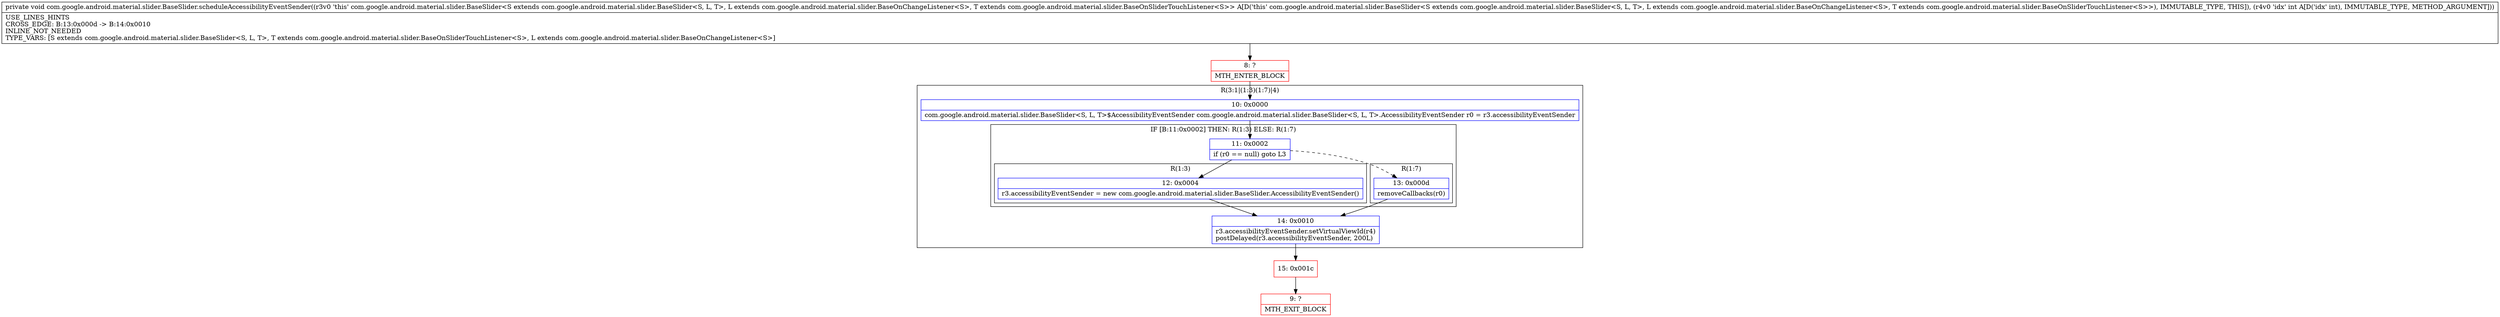 digraph "CFG forcom.google.android.material.slider.BaseSlider.scheduleAccessibilityEventSender(I)V" {
subgraph cluster_Region_456477952 {
label = "R(3:1|(1:3)(1:7)|4)";
node [shape=record,color=blue];
Node_10 [shape=record,label="{10\:\ 0x0000|com.google.android.material.slider.BaseSlider\<S, L, T\>$AccessibilityEventSender com.google.android.material.slider.BaseSlider\<S, L, T\>.AccessibilityEventSender r0 = r3.accessibilityEventSender\l}"];
subgraph cluster_IfRegion_748748842 {
label = "IF [B:11:0x0002] THEN: R(1:3) ELSE: R(1:7)";
node [shape=record,color=blue];
Node_11 [shape=record,label="{11\:\ 0x0002|if (r0 == null) goto L3\l}"];
subgraph cluster_Region_877667930 {
label = "R(1:3)";
node [shape=record,color=blue];
Node_12 [shape=record,label="{12\:\ 0x0004|r3.accessibilityEventSender = new com.google.android.material.slider.BaseSlider.AccessibilityEventSender()\l}"];
}
subgraph cluster_Region_293173837 {
label = "R(1:7)";
node [shape=record,color=blue];
Node_13 [shape=record,label="{13\:\ 0x000d|removeCallbacks(r0)\l}"];
}
}
Node_14 [shape=record,label="{14\:\ 0x0010|r3.accessibilityEventSender.setVirtualViewId(r4)\lpostDelayed(r3.accessibilityEventSender, 200L)\l}"];
}
Node_8 [shape=record,color=red,label="{8\:\ ?|MTH_ENTER_BLOCK\l}"];
Node_15 [shape=record,color=red,label="{15\:\ 0x001c}"];
Node_9 [shape=record,color=red,label="{9\:\ ?|MTH_EXIT_BLOCK\l}"];
MethodNode[shape=record,label="{private void com.google.android.material.slider.BaseSlider.scheduleAccessibilityEventSender((r3v0 'this' com.google.android.material.slider.BaseSlider\<S extends com.google.android.material.slider.BaseSlider\<S, L, T\>, L extends com.google.android.material.slider.BaseOnChangeListener\<S\>, T extends com.google.android.material.slider.BaseOnSliderTouchListener\<S\>\> A[D('this' com.google.android.material.slider.BaseSlider\<S extends com.google.android.material.slider.BaseSlider\<S, L, T\>, L extends com.google.android.material.slider.BaseOnChangeListener\<S\>, T extends com.google.android.material.slider.BaseOnSliderTouchListener\<S\>\>), IMMUTABLE_TYPE, THIS]), (r4v0 'idx' int A[D('idx' int), IMMUTABLE_TYPE, METHOD_ARGUMENT]))  | USE_LINES_HINTS\lCROSS_EDGE: B:13:0x000d \-\> B:14:0x0010\lINLINE_NOT_NEEDED\lTYPE_VARS: [S extends com.google.android.material.slider.BaseSlider\<S, L, T\>, T extends com.google.android.material.slider.BaseOnSliderTouchListener\<S\>, L extends com.google.android.material.slider.BaseOnChangeListener\<S\>]\l}"];
MethodNode -> Node_8;Node_10 -> Node_11;
Node_11 -> Node_12;
Node_11 -> Node_13[style=dashed];
Node_12 -> Node_14;
Node_13 -> Node_14;
Node_14 -> Node_15;
Node_8 -> Node_10;
Node_15 -> Node_9;
}

